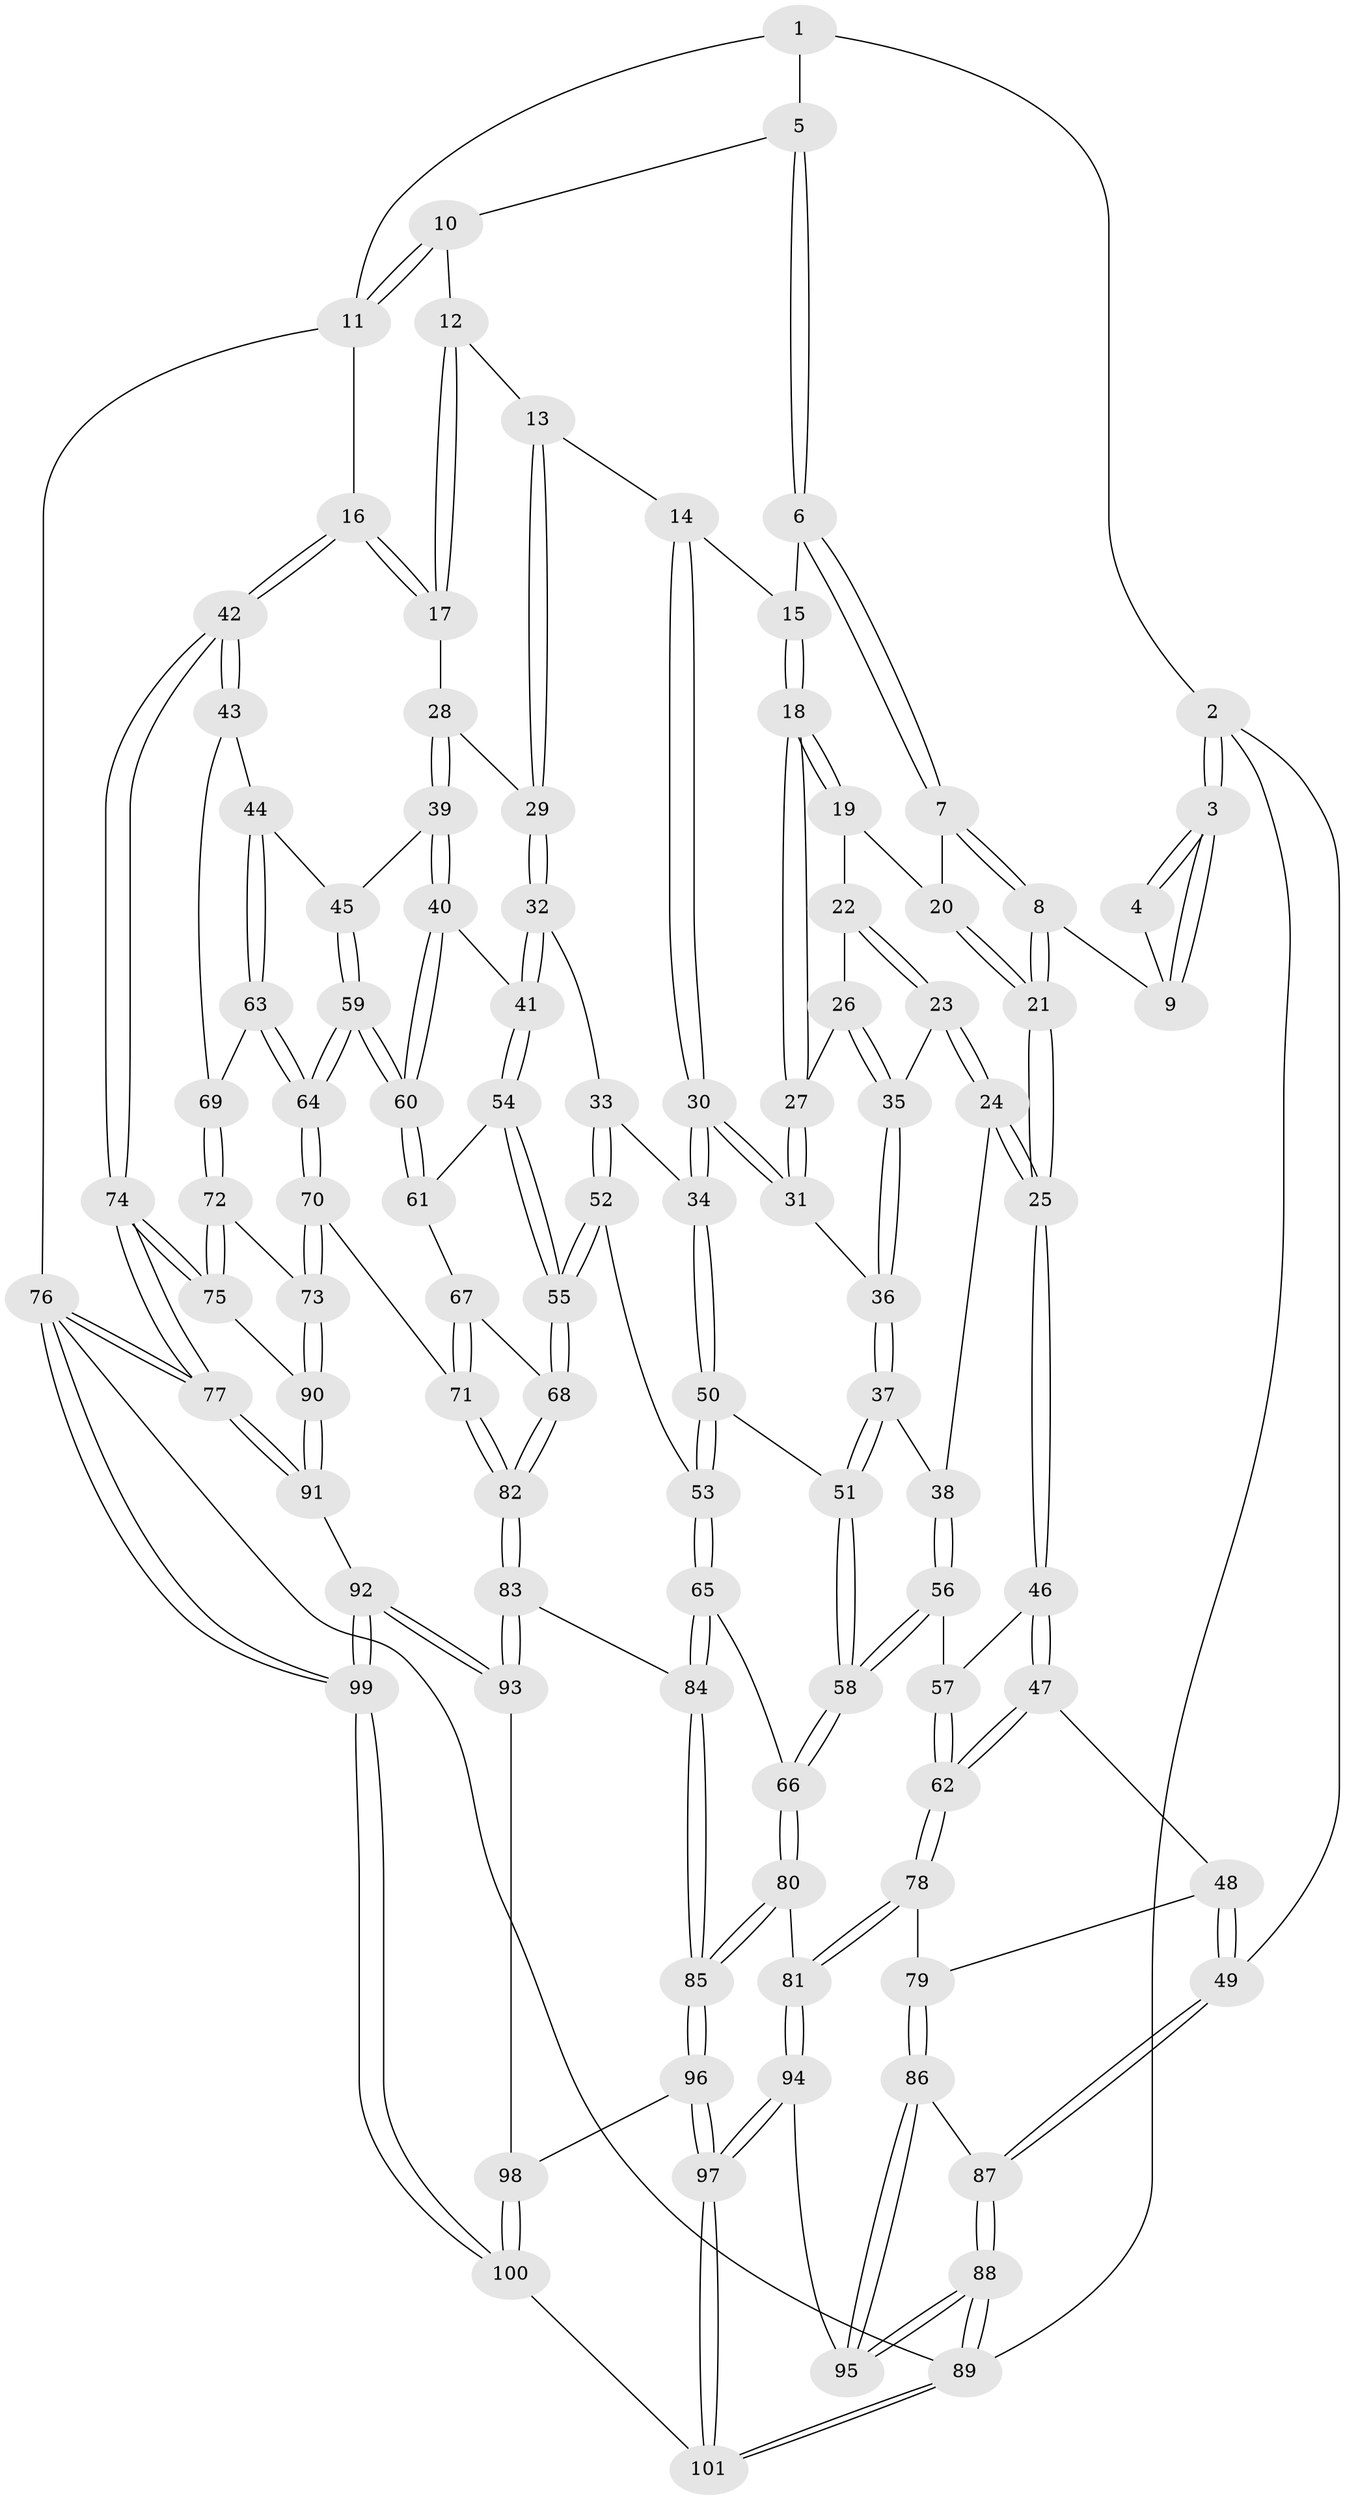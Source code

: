 // coarse degree distribution, {4: 0.5344827586206896, 5: 0.25862068965517243, 2: 0.017241379310344827, 6: 0.10344827586206896, 3: 0.06896551724137931, 7: 0.017241379310344827}
// Generated by graph-tools (version 1.1) at 2025/42/03/06/25 10:42:31]
// undirected, 101 vertices, 249 edges
graph export_dot {
graph [start="1"]
  node [color=gray90,style=filled];
  1 [pos="+0.31595564459205966+0"];
  2 [pos="+0+0.18438725576946563"];
  3 [pos="+0+0.17893491891020327"];
  4 [pos="+0.23488057451783+0"];
  5 [pos="+0.3585400196839118+0"];
  6 [pos="+0.3880803863943207+0"];
  7 [pos="+0.3532734810251009+0.1441408690206474"];
  8 [pos="+0.16986077893745946+0.27883480779042497"];
  9 [pos="+0.12468620758860084+0.201731416207905"];
  10 [pos="+0.7696959275159612+0"];
  11 [pos="+1+0"];
  12 [pos="+0.7657981996171415+0.07867807732101179"];
  13 [pos="+0.7169502871471913+0.14645470457672935"];
  14 [pos="+0.6570894414373599+0.15110710530042248"];
  15 [pos="+0.5343510296896495+0.08372601955772857"];
  16 [pos="+1+0.009653849272206071"];
  17 [pos="+1+0.08770906480440407"];
  18 [pos="+0.4823485305130834+0.23186139224408997"];
  19 [pos="+0.36243934645154946+0.185475461917674"];
  20 [pos="+0.3597560929466432+0.17967256613127147"];
  21 [pos="+0.19750392994390883+0.3616470944588045"];
  22 [pos="+0.3703235320061+0.2207373865160595"];
  23 [pos="+0.37024366253896873+0.2954966455130463"];
  24 [pos="+0.26807876943124254+0.376589920622883"];
  25 [pos="+0.2003372311166072+0.37446378705695926"];
  26 [pos="+0.46863435598238823+0.24851882756255705"];
  27 [pos="+0.4812829375957743+0.24218232076745955"];
  28 [pos="+0.8275793359777358+0.2809931120726243"];
  29 [pos="+0.8256655779298365+0.2800734763168885"];
  30 [pos="+0.584554046482889+0.3554591311589468"];
  31 [pos="+0.5676583230712867+0.35376461972160694"];
  32 [pos="+0.6349023937974455+0.38377441543588486"];
  33 [pos="+0.6112247107868042+0.375571905186929"];
  34 [pos="+0.5936596606365052+0.3641430934729584"];
  35 [pos="+0.40701885839636676+0.29692758557187093"];
  36 [pos="+0.48994206721676437+0.38373826426115126"];
  37 [pos="+0.43808541832229614+0.43445037224862687"];
  38 [pos="+0.35406367177888093+0.425317712106405"];
  39 [pos="+0.8607098756931495+0.3688674306101656"];
  40 [pos="+0.7785470752606509+0.4606217652973032"];
  41 [pos="+0.7077681842496629+0.47222832542216964"];
  42 [pos="+1+0.42149591289066923"];
  43 [pos="+1+0.4392350369282691"];
  44 [pos="+1+0.440118045214114"];
  45 [pos="+0.9374858236595576+0.41547933494122136"];
  46 [pos="+0.1639696013725724+0.4259766324814602"];
  47 [pos="+0.15908907788758767+0.43017374628243077"];
  48 [pos="+0.029612298933925547+0.48813733027609674"];
  49 [pos="+0+0.49154149900243893"];
  50 [pos="+0.5134045987726422+0.5367970391039455"];
  51 [pos="+0.45705858671936145+0.4870010582938351"];
  52 [pos="+0.5772481121934959+0.566843659882817"];
  53 [pos="+0.5351586089991913+0.5737815494260327"];
  54 [pos="+0.696202016098599+0.5106897509094489"];
  55 [pos="+0.6511925102559335+0.5802719771758619"];
  56 [pos="+0.3563073396994159+0.5849372847528085"];
  57 [pos="+0.2788668144316467+0.5343066589897436"];
  58 [pos="+0.3627705980026883+0.5961884736391897"];
  59 [pos="+0.854391769732113+0.5587087336980788"];
  60 [pos="+0.8361355181206579+0.5507151071140596"];
  61 [pos="+0.7811441447886657+0.5746184398687665"];
  62 [pos="+0.2388673237506248+0.6742283097851843"];
  63 [pos="+0.9320129866107838+0.5741908946822146"];
  64 [pos="+0.875023593063845+0.587994727478244"];
  65 [pos="+0.4932615235169527+0.638415228708979"];
  66 [pos="+0.36365655275445724+0.6022260467848279"];
  67 [pos="+0.7788175332566328+0.5785299637319324"];
  68 [pos="+0.6669873737501131+0.611821576318188"];
  69 [pos="+0.9722228500135575+0.6153870162770726"];
  70 [pos="+0.8609685973650093+0.6994823177338447"];
  71 [pos="+0.7647153185952882+0.7009590402835097"];
  72 [pos="+0.9833632976351375+0.6315872725054625"];
  73 [pos="+0.8824999056611712+0.7174681466965432"];
  74 [pos="+1+0.6526510692858694"];
  75 [pos="+1+0.6534555283223679"];
  76 [pos="+1+1"];
  77 [pos="+1+1"];
  78 [pos="+0.24410834837683373+0.695840467755154"];
  79 [pos="+0.11595368086295409+0.6683846403284005"];
  80 [pos="+0.2860361362167558+0.6998400979125838"];
  81 [pos="+0.2592374832310173+0.7086356746669368"];
  82 [pos="+0.6991105707756441+0.7183218020653931"];
  83 [pos="+0.6821888126436336+0.7433727051209549"];
  84 [pos="+0.5111431858595296+0.7362466188199602"];
  85 [pos="+0.46860983341501883+0.7883572953420128"];
  86 [pos="+0.054491643174151436+0.7440287870374701"];
  87 [pos="+0+0.6909323625867838"];
  88 [pos="+0+1"];
  89 [pos="+0+1"];
  90 [pos="+0.8828129434509767+0.7179341698983929"];
  91 [pos="+0.9111146939931797+0.7896539284248354"];
  92 [pos="+0.775934359652509+0.8827037104012848"];
  93 [pos="+0.6976344208012241+0.840423206410817"];
  94 [pos="+0.21779543423694042+0.8589094592913282"];
  95 [pos="+0.12844077217228764+0.8820952277477689"];
  96 [pos="+0.450522786266777+0.9629125680078773"];
  97 [pos="+0.4228518895970738+1"];
  98 [pos="+0.6711261969816557+0.8684654610075272"];
  99 [pos="+0.9642731553520486+1"];
  100 [pos="+0.6991183267580741+1"];
  101 [pos="+0.439011645811338+1"];
  1 -- 2;
  1 -- 5;
  1 -- 11;
  2 -- 3;
  2 -- 3;
  2 -- 49;
  2 -- 89;
  3 -- 4;
  3 -- 4;
  3 -- 9;
  3 -- 9;
  4 -- 9;
  5 -- 6;
  5 -- 6;
  5 -- 10;
  6 -- 7;
  6 -- 7;
  6 -- 15;
  7 -- 8;
  7 -- 8;
  7 -- 20;
  8 -- 9;
  8 -- 21;
  8 -- 21;
  10 -- 11;
  10 -- 11;
  10 -- 12;
  11 -- 16;
  11 -- 76;
  12 -- 13;
  12 -- 17;
  12 -- 17;
  13 -- 14;
  13 -- 29;
  13 -- 29;
  14 -- 15;
  14 -- 30;
  14 -- 30;
  15 -- 18;
  15 -- 18;
  16 -- 17;
  16 -- 17;
  16 -- 42;
  16 -- 42;
  17 -- 28;
  18 -- 19;
  18 -- 19;
  18 -- 27;
  18 -- 27;
  19 -- 20;
  19 -- 22;
  20 -- 21;
  20 -- 21;
  21 -- 25;
  21 -- 25;
  22 -- 23;
  22 -- 23;
  22 -- 26;
  23 -- 24;
  23 -- 24;
  23 -- 35;
  24 -- 25;
  24 -- 25;
  24 -- 38;
  25 -- 46;
  25 -- 46;
  26 -- 27;
  26 -- 35;
  26 -- 35;
  27 -- 31;
  27 -- 31;
  28 -- 29;
  28 -- 39;
  28 -- 39;
  29 -- 32;
  29 -- 32;
  30 -- 31;
  30 -- 31;
  30 -- 34;
  30 -- 34;
  31 -- 36;
  32 -- 33;
  32 -- 41;
  32 -- 41;
  33 -- 34;
  33 -- 52;
  33 -- 52;
  34 -- 50;
  34 -- 50;
  35 -- 36;
  35 -- 36;
  36 -- 37;
  36 -- 37;
  37 -- 38;
  37 -- 51;
  37 -- 51;
  38 -- 56;
  38 -- 56;
  39 -- 40;
  39 -- 40;
  39 -- 45;
  40 -- 41;
  40 -- 60;
  40 -- 60;
  41 -- 54;
  41 -- 54;
  42 -- 43;
  42 -- 43;
  42 -- 74;
  42 -- 74;
  43 -- 44;
  43 -- 69;
  44 -- 45;
  44 -- 63;
  44 -- 63;
  45 -- 59;
  45 -- 59;
  46 -- 47;
  46 -- 47;
  46 -- 57;
  47 -- 48;
  47 -- 62;
  47 -- 62;
  48 -- 49;
  48 -- 49;
  48 -- 79;
  49 -- 87;
  49 -- 87;
  50 -- 51;
  50 -- 53;
  50 -- 53;
  51 -- 58;
  51 -- 58;
  52 -- 53;
  52 -- 55;
  52 -- 55;
  53 -- 65;
  53 -- 65;
  54 -- 55;
  54 -- 55;
  54 -- 61;
  55 -- 68;
  55 -- 68;
  56 -- 57;
  56 -- 58;
  56 -- 58;
  57 -- 62;
  57 -- 62;
  58 -- 66;
  58 -- 66;
  59 -- 60;
  59 -- 60;
  59 -- 64;
  59 -- 64;
  60 -- 61;
  60 -- 61;
  61 -- 67;
  62 -- 78;
  62 -- 78;
  63 -- 64;
  63 -- 64;
  63 -- 69;
  64 -- 70;
  64 -- 70;
  65 -- 66;
  65 -- 84;
  65 -- 84;
  66 -- 80;
  66 -- 80;
  67 -- 68;
  67 -- 71;
  67 -- 71;
  68 -- 82;
  68 -- 82;
  69 -- 72;
  69 -- 72;
  70 -- 71;
  70 -- 73;
  70 -- 73;
  71 -- 82;
  71 -- 82;
  72 -- 73;
  72 -- 75;
  72 -- 75;
  73 -- 90;
  73 -- 90;
  74 -- 75;
  74 -- 75;
  74 -- 77;
  74 -- 77;
  75 -- 90;
  76 -- 77;
  76 -- 77;
  76 -- 99;
  76 -- 99;
  76 -- 89;
  77 -- 91;
  77 -- 91;
  78 -- 79;
  78 -- 81;
  78 -- 81;
  79 -- 86;
  79 -- 86;
  80 -- 81;
  80 -- 85;
  80 -- 85;
  81 -- 94;
  81 -- 94;
  82 -- 83;
  82 -- 83;
  83 -- 84;
  83 -- 93;
  83 -- 93;
  84 -- 85;
  84 -- 85;
  85 -- 96;
  85 -- 96;
  86 -- 87;
  86 -- 95;
  86 -- 95;
  87 -- 88;
  87 -- 88;
  88 -- 89;
  88 -- 89;
  88 -- 95;
  88 -- 95;
  89 -- 101;
  89 -- 101;
  90 -- 91;
  90 -- 91;
  91 -- 92;
  92 -- 93;
  92 -- 93;
  92 -- 99;
  92 -- 99;
  93 -- 98;
  94 -- 95;
  94 -- 97;
  94 -- 97;
  96 -- 97;
  96 -- 97;
  96 -- 98;
  97 -- 101;
  97 -- 101;
  98 -- 100;
  98 -- 100;
  99 -- 100;
  99 -- 100;
  100 -- 101;
}
